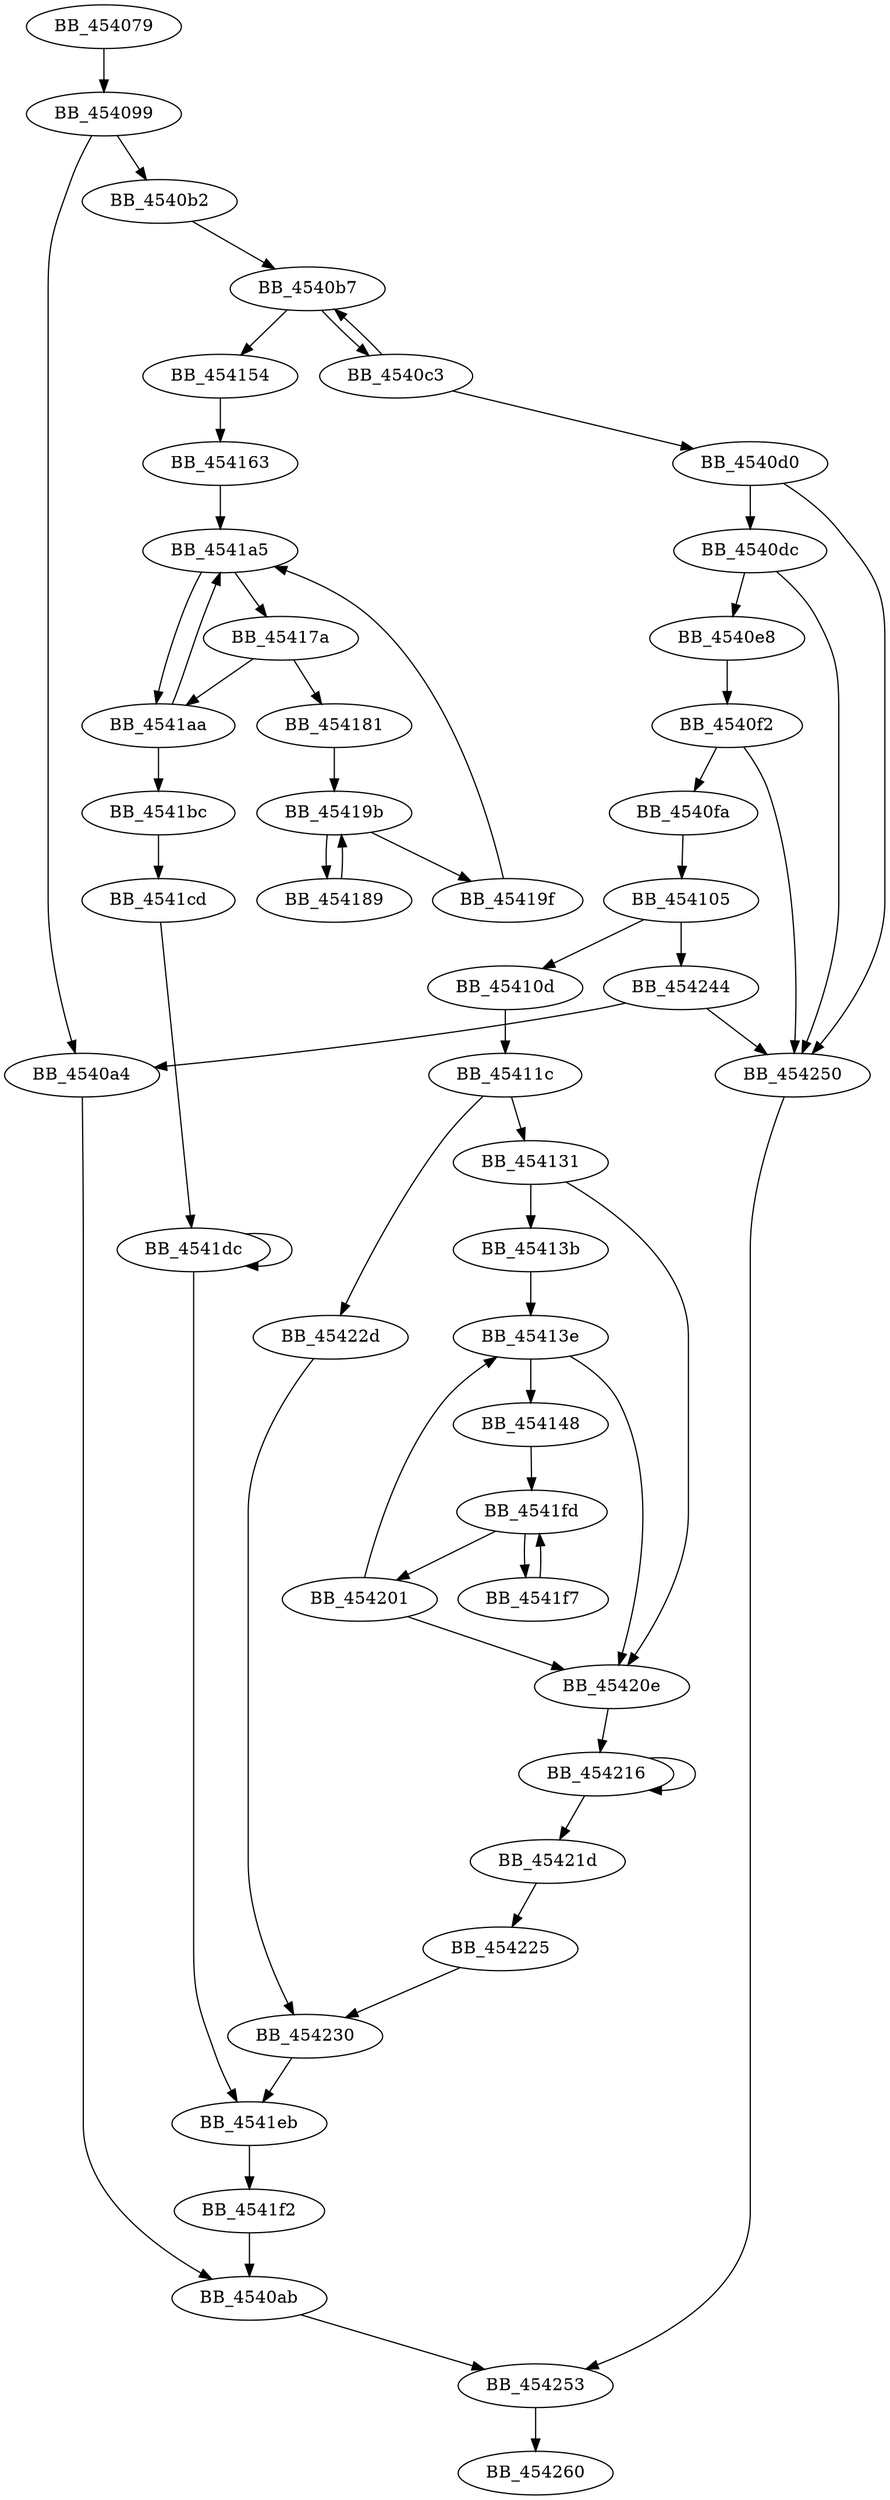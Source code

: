 DiGraph sub_454079{
BB_454079->BB_454099
BB_454099->BB_4540a4
BB_454099->BB_4540b2
BB_4540a4->BB_4540ab
BB_4540ab->BB_454253
BB_4540b2->BB_4540b7
BB_4540b7->BB_4540c3
BB_4540b7->BB_454154
BB_4540c3->BB_4540b7
BB_4540c3->BB_4540d0
BB_4540d0->BB_4540dc
BB_4540d0->BB_454250
BB_4540dc->BB_4540e8
BB_4540dc->BB_454250
BB_4540e8->BB_4540f2
BB_4540f2->BB_4540fa
BB_4540f2->BB_454250
BB_4540fa->BB_454105
BB_454105->BB_45410d
BB_454105->BB_454244
BB_45410d->BB_45411c
BB_45411c->BB_454131
BB_45411c->BB_45422d
BB_454131->BB_45413b
BB_454131->BB_45420e
BB_45413b->BB_45413e
BB_45413e->BB_454148
BB_45413e->BB_45420e
BB_454148->BB_4541fd
BB_454154->BB_454163
BB_454163->BB_4541a5
BB_45417a->BB_454181
BB_45417a->BB_4541aa
BB_454181->BB_45419b
BB_454189->BB_45419b
BB_45419b->BB_454189
BB_45419b->BB_45419f
BB_45419f->BB_4541a5
BB_4541a5->BB_45417a
BB_4541a5->BB_4541aa
BB_4541aa->BB_4541a5
BB_4541aa->BB_4541bc
BB_4541bc->BB_4541cd
BB_4541cd->BB_4541dc
BB_4541dc->BB_4541dc
BB_4541dc->BB_4541eb
BB_4541eb->BB_4541f2
BB_4541f2->BB_4540ab
BB_4541f7->BB_4541fd
BB_4541fd->BB_4541f7
BB_4541fd->BB_454201
BB_454201->BB_45413e
BB_454201->BB_45420e
BB_45420e->BB_454216
BB_454216->BB_454216
BB_454216->BB_45421d
BB_45421d->BB_454225
BB_454225->BB_454230
BB_45422d->BB_454230
BB_454230->BB_4541eb
BB_454244->BB_4540a4
BB_454244->BB_454250
BB_454250->BB_454253
BB_454253->BB_454260
}
